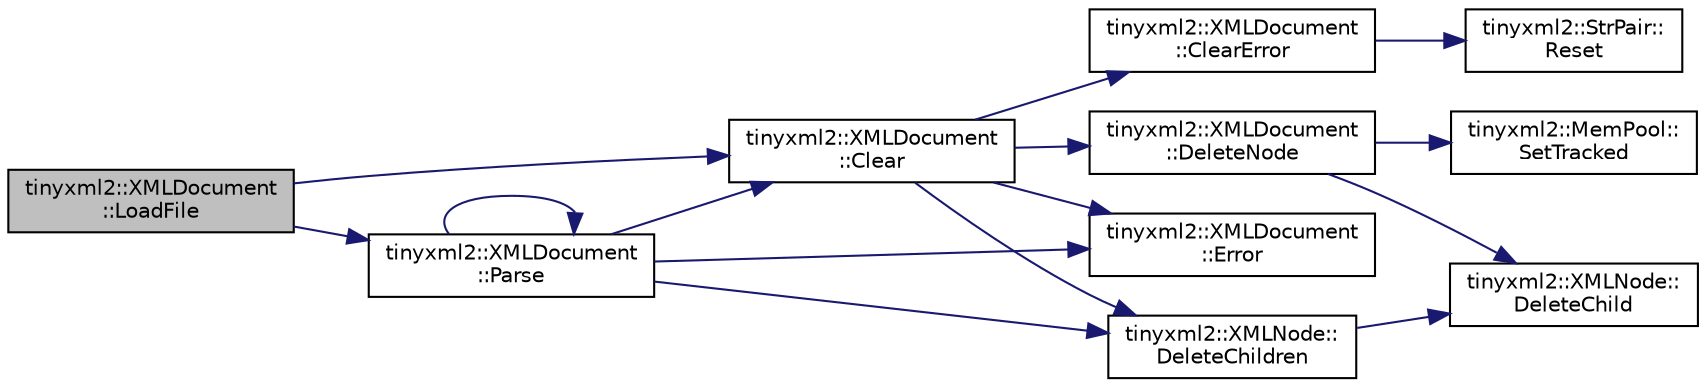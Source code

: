digraph "tinyxml2::XMLDocument::LoadFile"
{
 // LATEX_PDF_SIZE
  edge [fontname="Helvetica",fontsize="10",labelfontname="Helvetica",labelfontsize="10"];
  node [fontname="Helvetica",fontsize="10",shape=record];
  rankdir="LR";
  Node1 [label="tinyxml2::XMLDocument\l::LoadFile",height=0.2,width=0.4,color="black", fillcolor="grey75", style="filled", fontcolor="black",tooltip=" "];
  Node1 -> Node2 [color="midnightblue",fontsize="10",style="solid",fontname="Helvetica"];
  Node2 [label="tinyxml2::XMLDocument\l::Clear",height=0.2,width=0.4,color="black", fillcolor="white", style="filled",URL="$classtinyxml2_1_1XMLDocument.html#a65656b0b2cbc822708eb351504178aaf",tooltip="Clear the document, resetting it to the initial state."];
  Node2 -> Node3 [color="midnightblue",fontsize="10",style="solid",fontname="Helvetica"];
  Node3 [label="tinyxml2::XMLDocument\l::ClearError",height=0.2,width=0.4,color="black", fillcolor="white", style="filled",URL="$classtinyxml2_1_1XMLDocument.html#a4085d9c52f1d93214311459d6d1fcf17",tooltip="Clears the error flags."];
  Node3 -> Node4 [color="midnightblue",fontsize="10",style="solid",fontname="Helvetica"];
  Node4 [label="tinyxml2::StrPair::\lReset",height=0.2,width=0.4,color="black", fillcolor="white", style="filled",URL="$classtinyxml2_1_1StrPair.html#a80c1b3bd99bf62ae85c94a29ce537125",tooltip=" "];
  Node2 -> Node5 [color="midnightblue",fontsize="10",style="solid",fontname="Helvetica"];
  Node5 [label="tinyxml2::XMLNode::\lDeleteChildren",height=0.2,width=0.4,color="black", fillcolor="white", style="filled",URL="$classtinyxml2_1_1XMLNode.html#a0360085cc54df5bff85d5c5da13afdce",tooltip=" "];
  Node5 -> Node6 [color="midnightblue",fontsize="10",style="solid",fontname="Helvetica"];
  Node6 [label="tinyxml2::XMLNode::\lDeleteChild",height=0.2,width=0.4,color="black", fillcolor="white", style="filled",URL="$classtinyxml2_1_1XMLNode.html#a363b6edbd6ebd55f8387d2b89f2b0921",tooltip=" "];
  Node2 -> Node7 [color="midnightblue",fontsize="10",style="solid",fontname="Helvetica"];
  Node7 [label="tinyxml2::XMLDocument\l::DeleteNode",height=0.2,width=0.4,color="black", fillcolor="white", style="filled",URL="$classtinyxml2_1_1XMLDocument.html#ac1d6e2c7fcc1a660624ac4f68e96380d",tooltip=" "];
  Node7 -> Node6 [color="midnightblue",fontsize="10",style="solid",fontname="Helvetica"];
  Node7 -> Node8 [color="midnightblue",fontsize="10",style="solid",fontname="Helvetica"];
  Node8 [label="tinyxml2::MemPool::\lSetTracked",height=0.2,width=0.4,color="black", fillcolor="white", style="filled",URL="$classtinyxml2_1_1MemPool.html#ac5804dd1387b2e4de5eef710076a0db1",tooltip=" "];
  Node2 -> Node9 [color="midnightblue",fontsize="10",style="solid",fontname="Helvetica"];
  Node9 [label="tinyxml2::XMLDocument\l::Error",height=0.2,width=0.4,color="black", fillcolor="white", style="filled",URL="$classtinyxml2_1_1XMLDocument.html#a34e6318e182e40e3cc4f4ba5d59ed9ed",tooltip="Return true if there was an error parsing the document."];
  Node1 -> Node10 [color="midnightblue",fontsize="10",style="solid",fontname="Helvetica"];
  Node10 [label="tinyxml2::XMLDocument\l::Parse",height=0.2,width=0.4,color="black", fillcolor="white", style="filled",URL="$classtinyxml2_1_1XMLDocument.html#af2b616169e6517182f6725f2498e9a01",tooltip=" "];
  Node10 -> Node2 [color="midnightblue",fontsize="10",style="solid",fontname="Helvetica"];
  Node10 -> Node5 [color="midnightblue",fontsize="10",style="solid",fontname="Helvetica"];
  Node10 -> Node9 [color="midnightblue",fontsize="10",style="solid",fontname="Helvetica"];
  Node10 -> Node10 [color="midnightblue",fontsize="10",style="solid",fontname="Helvetica"];
}
